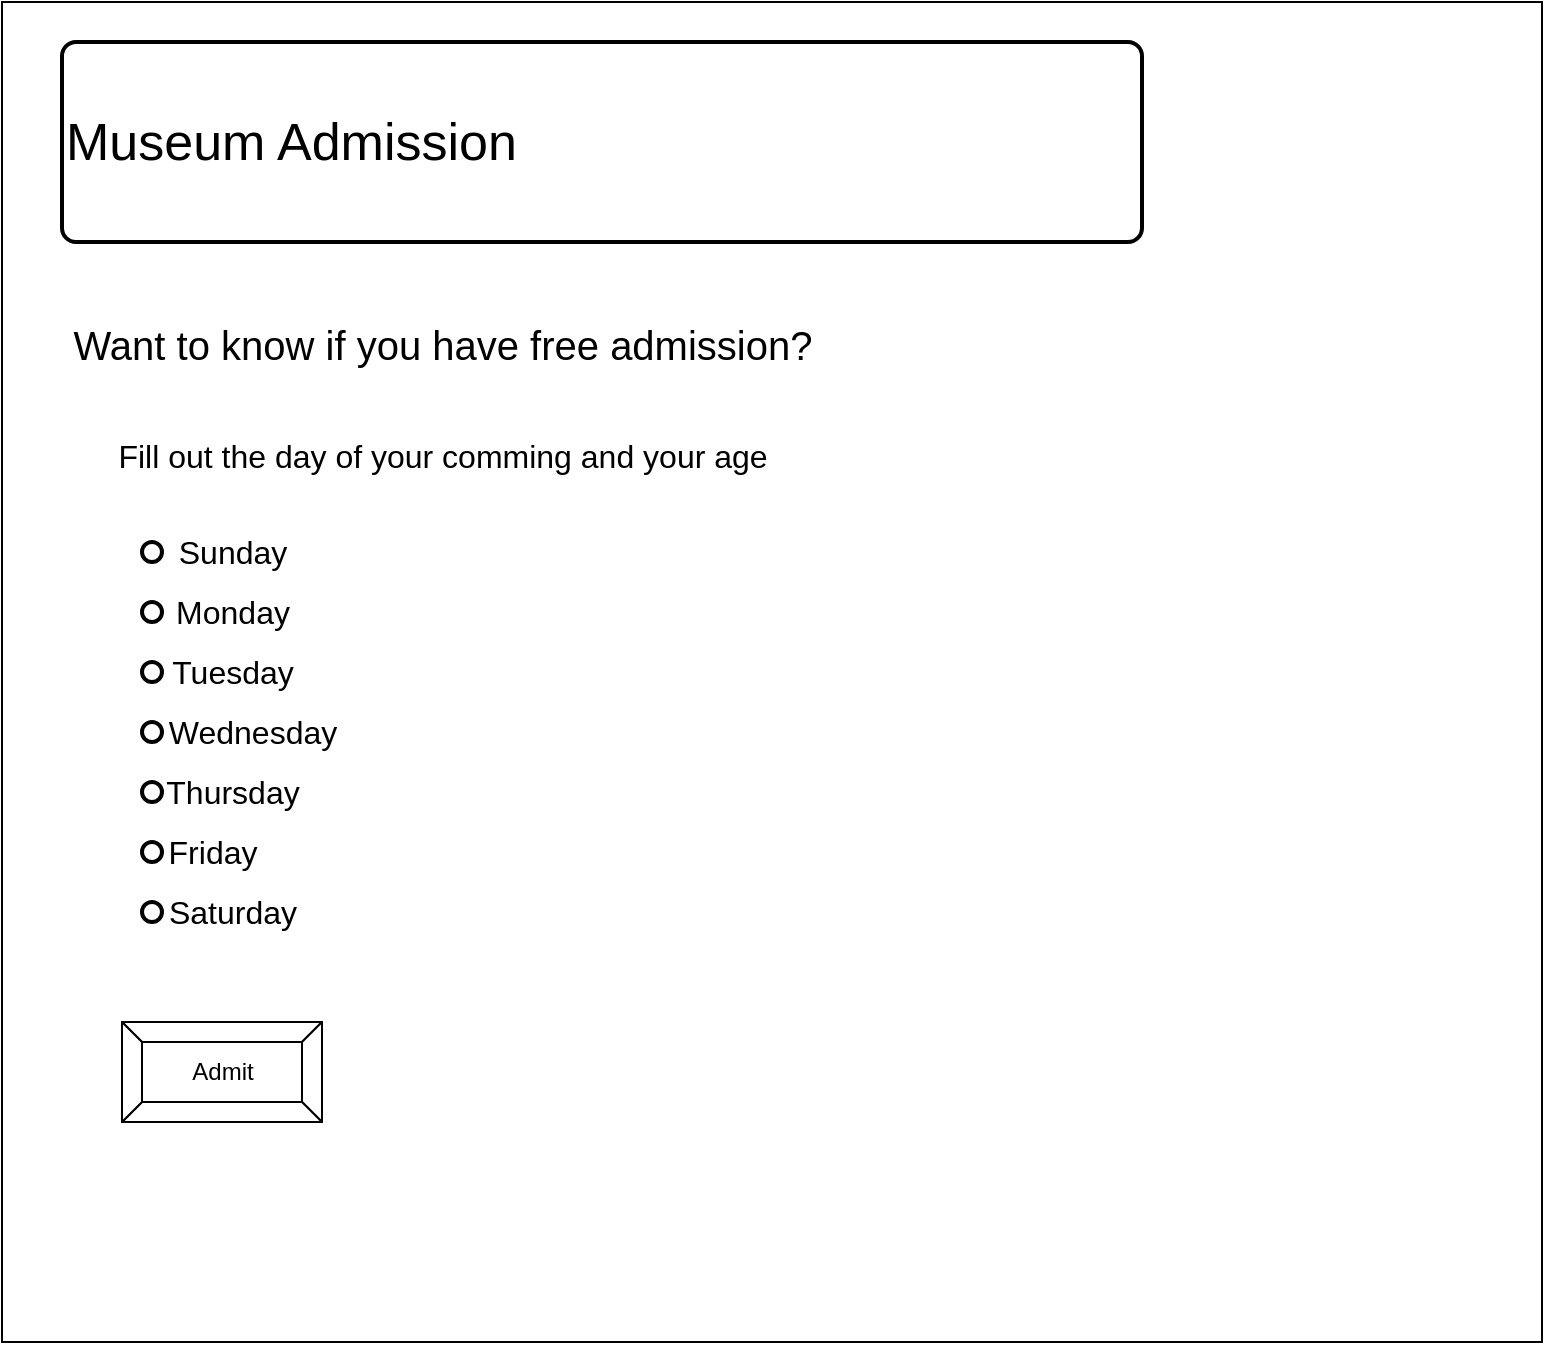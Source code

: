<mxfile>
    <diagram id="pIaEtrtLPv3HG8r1JEND" name="Page-1">
        <mxGraphModel dx="1074" dy="741" grid="1" gridSize="10" guides="1" tooltips="1" connect="1" arrows="1" fold="1" page="1" pageScale="1" pageWidth="850" pageHeight="1100" math="0" shadow="0">
            <root>
                <mxCell id="0"/>
                <mxCell id="1" parent="0"/>
                <mxCell id="2" value="" style="rounded=0;whiteSpace=wrap;html=1;" parent="1" vertex="1">
                    <mxGeometry x="40" y="250" width="770" height="670" as="geometry"/>
                </mxCell>
                <mxCell id="6" value="Admit" style="labelPosition=center;verticalLabelPosition=middle;align=center;html=1;shape=mxgraph.basic.button;dx=10;" parent="1" vertex="1">
                    <mxGeometry x="100" y="760" width="100" height="50" as="geometry"/>
                </mxCell>
                <mxCell id="7" value="&lt;font style=&quot;font-size: 26px&quot;&gt;Museum Admission&lt;/font&gt;" style="rounded=1;whiteSpace=wrap;html=1;absoluteArcSize=1;arcSize=14;strokeWidth=2;align=left;" vertex="1" parent="1">
                    <mxGeometry x="70" y="270" width="540" height="100" as="geometry"/>
                </mxCell>
                <mxCell id="8" value="&lt;font style=&quot;font-size: 20px&quot;&gt;Want to know if you have free admission?&lt;/font&gt;" style="text;html=1;align=center;verticalAlign=middle;resizable=0;points=[];autosize=1;strokeColor=none;fillColor=none;fontSize=26;" vertex="1" parent="1">
                    <mxGeometry x="70" y="400" width="380" height="40" as="geometry"/>
                </mxCell>
                <mxCell id="10" value="&lt;font style=&quot;font-size: 16px&quot;&gt;Fill out the day of your comming and your age&lt;/font&gt;" style="text;html=1;align=center;verticalAlign=middle;resizable=0;points=[];autosize=1;strokeColor=none;fillColor=none;fontSize=20;" vertex="1" parent="1">
                    <mxGeometry x="90" y="460" width="340" height="30" as="geometry"/>
                </mxCell>
                <mxCell id="11" value="" style="strokeWidth=2;html=1;shape=mxgraph.flowchart.start_2;whiteSpace=wrap;fontSize=16;" vertex="1" parent="1">
                    <mxGeometry x="110" y="520" width="10" height="10" as="geometry"/>
                </mxCell>
                <mxCell id="12" value="" style="strokeWidth=2;html=1;shape=mxgraph.flowchart.start_2;whiteSpace=wrap;fontSize=16;" vertex="1" parent="1">
                    <mxGeometry x="110" y="550" width="10" height="10" as="geometry"/>
                </mxCell>
                <mxCell id="13" value="" style="strokeWidth=2;html=1;shape=mxgraph.flowchart.start_2;whiteSpace=wrap;fontSize=16;" vertex="1" parent="1">
                    <mxGeometry x="110" y="580" width="10" height="10" as="geometry"/>
                </mxCell>
                <mxCell id="14" value="" style="strokeWidth=2;html=1;shape=mxgraph.flowchart.start_2;whiteSpace=wrap;fontSize=16;" vertex="1" parent="1">
                    <mxGeometry x="110" y="610" width="10" height="10" as="geometry"/>
                </mxCell>
                <mxCell id="15" value="" style="strokeWidth=2;html=1;shape=mxgraph.flowchart.start_2;whiteSpace=wrap;fontSize=16;" vertex="1" parent="1">
                    <mxGeometry x="110" y="640" width="10" height="10" as="geometry"/>
                </mxCell>
                <mxCell id="17" value="" style="strokeWidth=2;html=1;shape=mxgraph.flowchart.start_2;whiteSpace=wrap;fontSize=16;" vertex="1" parent="1">
                    <mxGeometry x="110" y="670" width="10" height="10" as="geometry"/>
                </mxCell>
                <mxCell id="19" value="" style="strokeWidth=2;html=1;shape=mxgraph.flowchart.start_2;whiteSpace=wrap;fontSize=16;" vertex="1" parent="1">
                    <mxGeometry x="110" y="700" width="10" height="10" as="geometry"/>
                </mxCell>
                <mxCell id="21" value="Sunday" style="text;html=1;align=center;verticalAlign=middle;resizable=0;points=[];autosize=1;strokeColor=none;fillColor=none;fontSize=16;" vertex="1" parent="1">
                    <mxGeometry x="120" y="515" width="70" height="20" as="geometry"/>
                </mxCell>
                <mxCell id="22" value="Monday" style="text;html=1;align=center;verticalAlign=middle;resizable=0;points=[];autosize=1;strokeColor=none;fillColor=none;fontSize=16;" vertex="1" parent="1">
                    <mxGeometry x="120" y="545" width="70" height="20" as="geometry"/>
                </mxCell>
                <mxCell id="24" value="Tuesday" style="text;html=1;align=center;verticalAlign=middle;resizable=0;points=[];autosize=1;strokeColor=none;fillColor=none;fontSize=16;" vertex="1" parent="1">
                    <mxGeometry x="115" y="575" width="80" height="20" as="geometry"/>
                </mxCell>
                <mxCell id="25" value="Wednesday" style="text;html=1;align=center;verticalAlign=middle;resizable=0;points=[];autosize=1;strokeColor=none;fillColor=none;fontSize=16;" vertex="1" parent="1">
                    <mxGeometry x="115" y="605" width="100" height="20" as="geometry"/>
                </mxCell>
                <mxCell id="26" value="Thursday" style="text;html=1;align=center;verticalAlign=middle;resizable=0;points=[];autosize=1;strokeColor=none;fillColor=none;fontSize=16;" vertex="1" parent="1">
                    <mxGeometry x="115" y="635" width="80" height="20" as="geometry"/>
                </mxCell>
                <mxCell id="27" value="Friday" style="text;html=1;align=center;verticalAlign=middle;resizable=0;points=[];autosize=1;strokeColor=none;fillColor=none;fontSize=16;" vertex="1" parent="1">
                    <mxGeometry x="115" y="665" width="60" height="20" as="geometry"/>
                </mxCell>
                <mxCell id="28" value="Saturday" style="text;html=1;align=center;verticalAlign=middle;resizable=0;points=[];autosize=1;strokeColor=none;fillColor=none;fontSize=16;" vertex="1" parent="1">
                    <mxGeometry x="115" y="695" width="80" height="20" as="geometry"/>
                </mxCell>
            </root>
        </mxGraphModel>
    </diagram>
</mxfile>